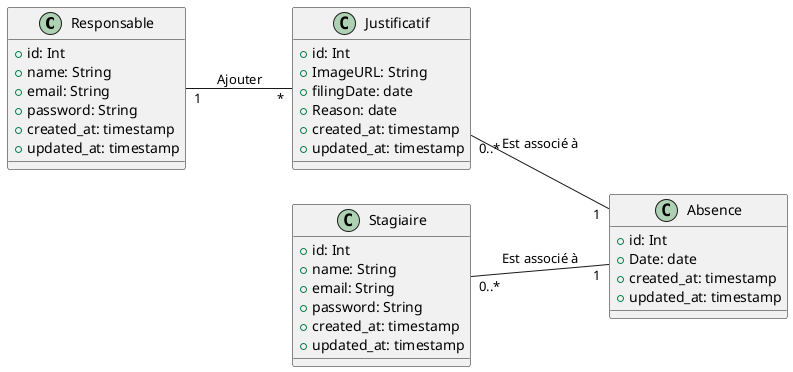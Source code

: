 @startuml

left to right direction

class Responsable {
    +id: Int
    +name: String
    +email: String
    +password: String
    +created_at: timestamp
    +updated_at: timestamp
}
class Stagiaire {
    +id: Int
    +name: String
    +email: String
    +password: String
    +created_at: timestamp
    +updated_at: timestamp
}

class Justificatif {
    +id: Int
    +ImageURL: String
    +filingDate: date
    +Reason: date
    +created_at: timestamp
    +updated_at: timestamp
}
class Absence {
    +id: Int
    +Date: date
    +created_at: timestamp
    +updated_at: timestamp
}


Responsable "1" -- "*" Justificatif : Ajouter
Stagiaire "0..*" -- "1" Absence : Est associé à
Justificatif "0..*" -- "1" Absence  : Est associé à
@enduml
